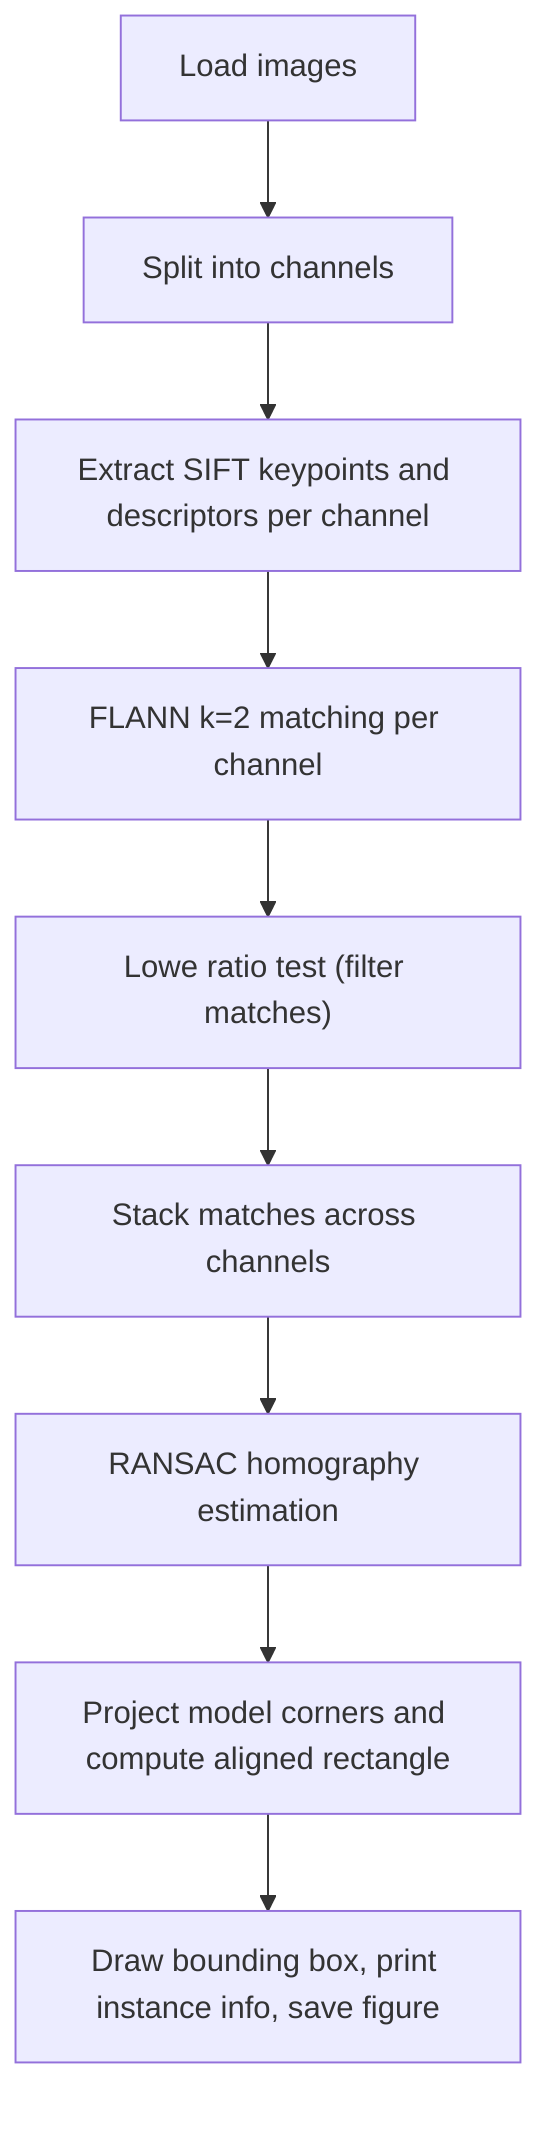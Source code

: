 flowchart TD
  A[Load images] --> B[Split into channels]
  B --> C["Extract SIFT keypoints and descriptors per channel"]
  C --> D["FLANN k=2 matching per channel"]
  D --> E["Lowe ratio test (filter matches)"]
  E --> F["Stack matches across channels"]
  F --> G["RANSAC homography estimation"]
  G --> H["Project model corners and compute aligned rectangle"]
  H --> I["Draw bounding box, print instance info, save figure"]